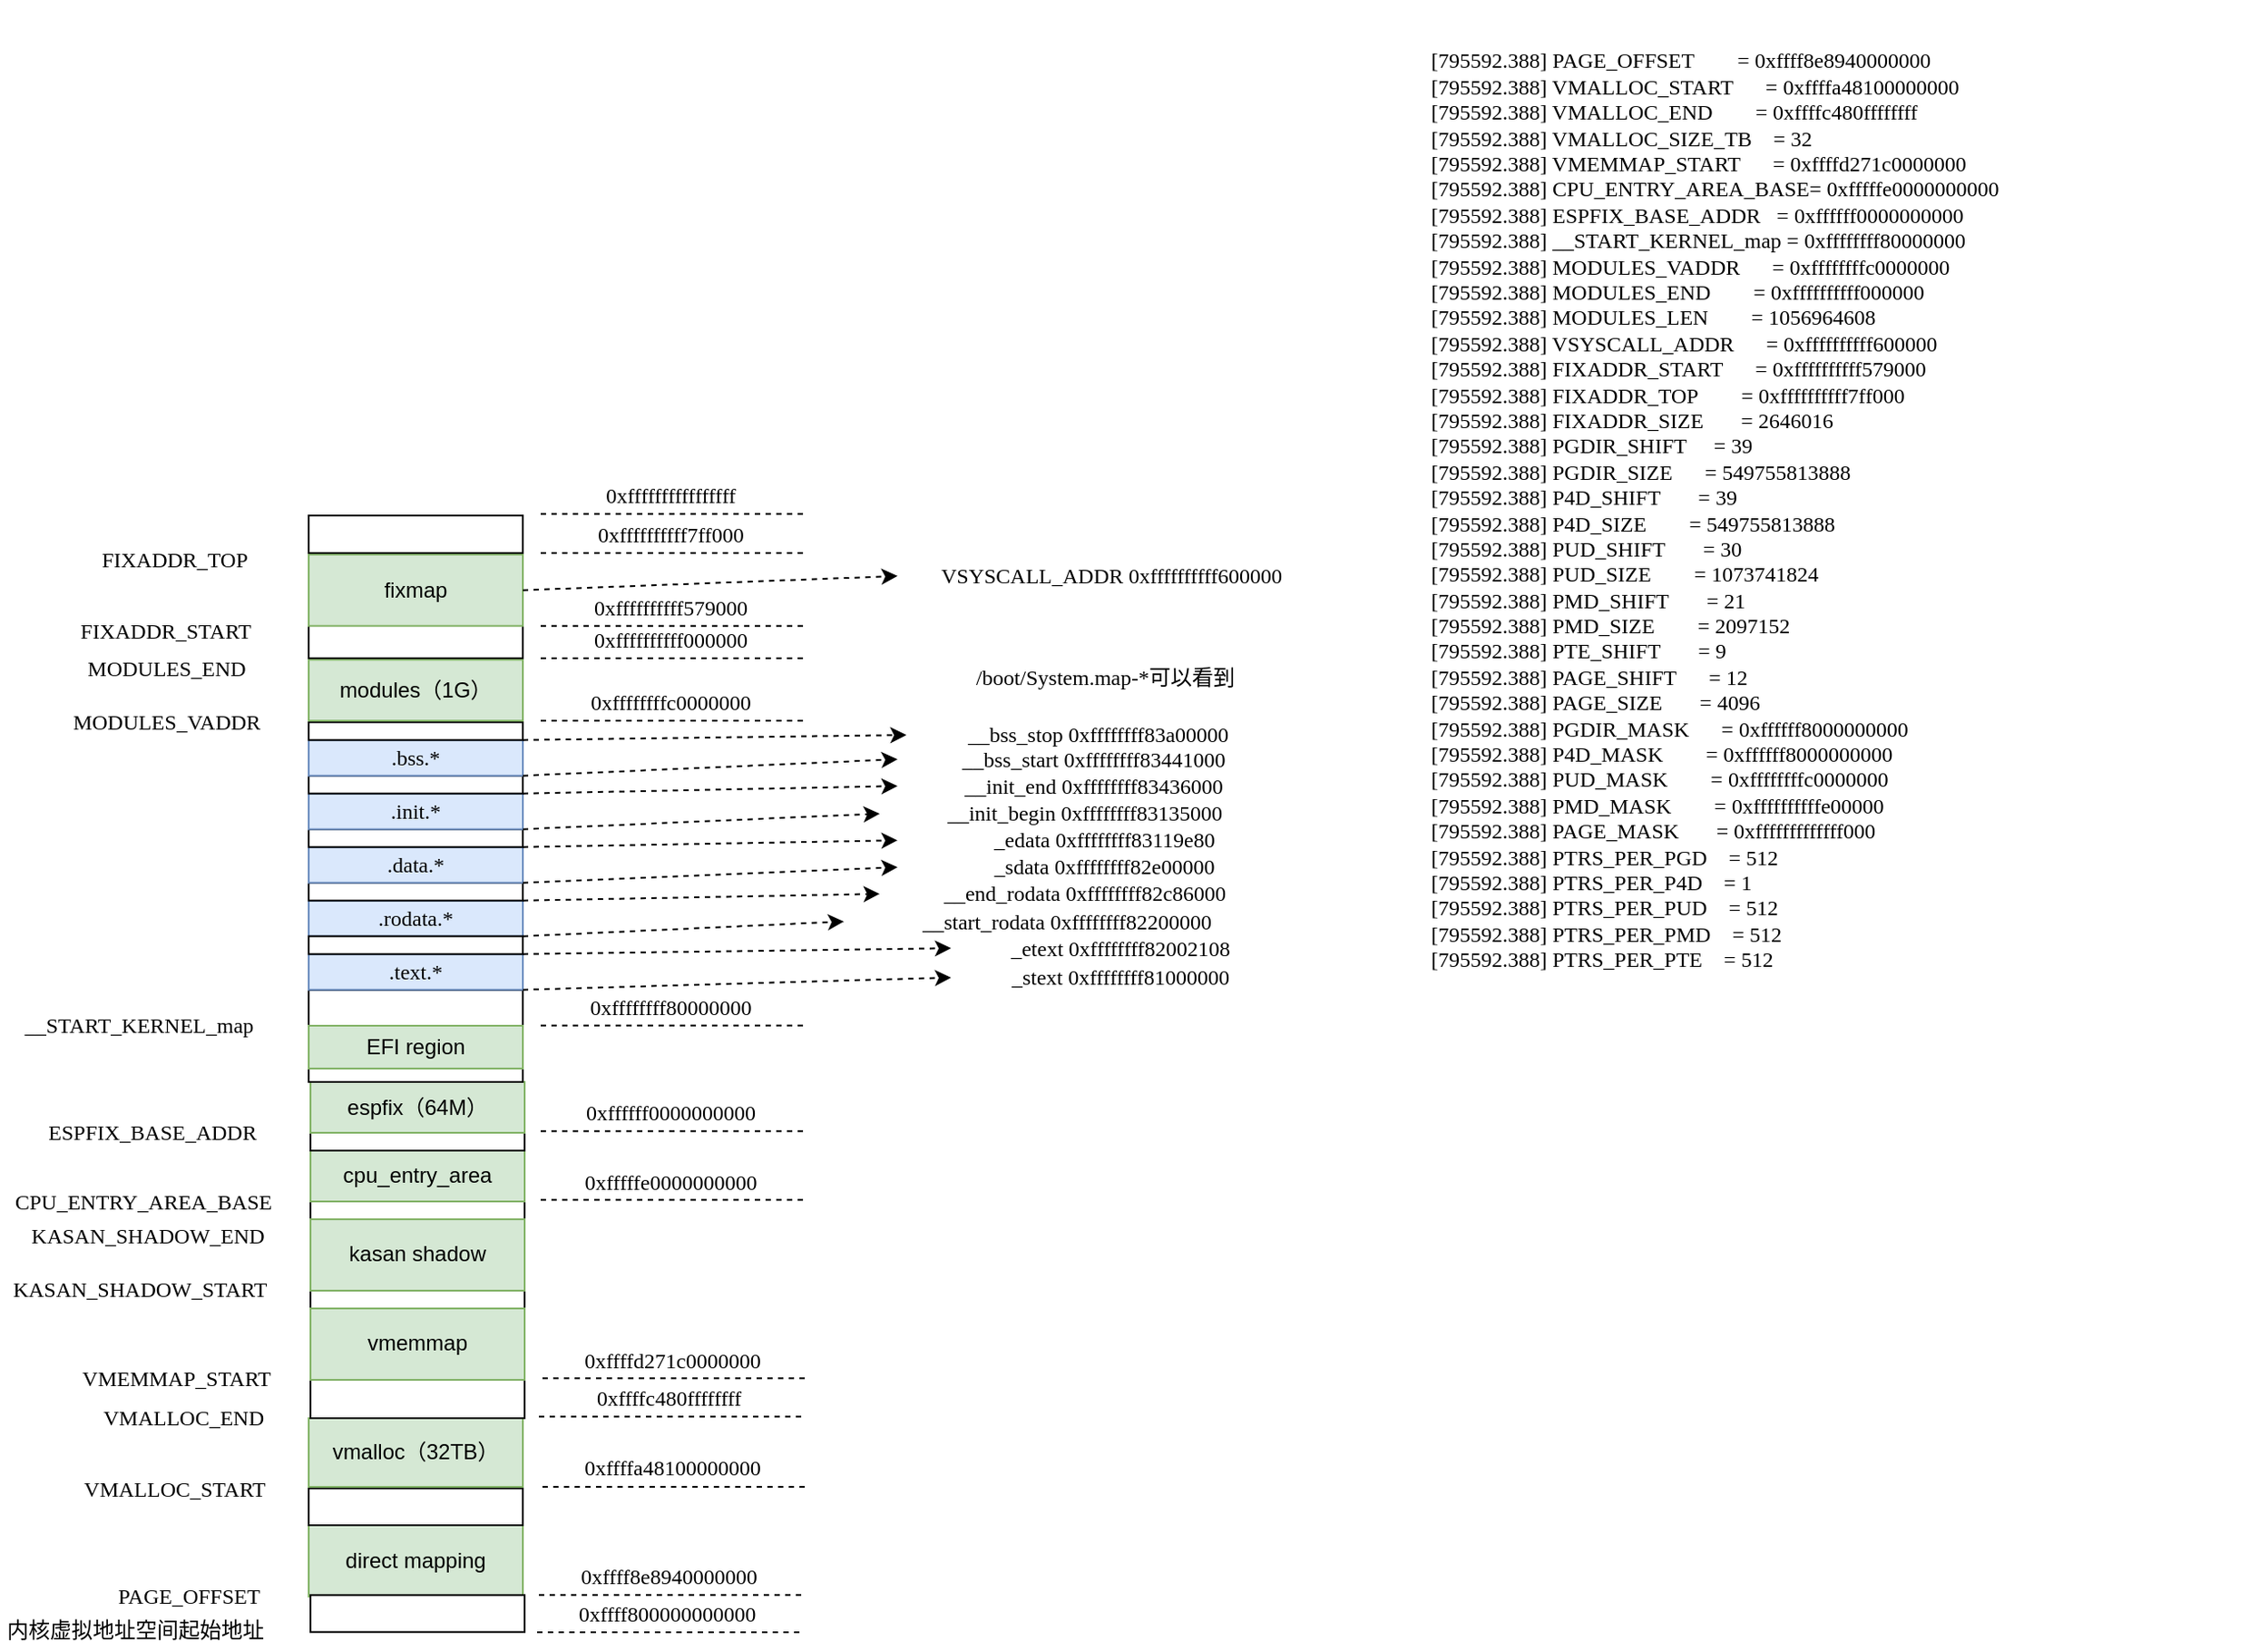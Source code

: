 <mxfile version="20.8.23" type="github">
  <diagram name="第 1 页" id="9pmo1v1dX5s4VO7Nb7Sy">
    <mxGraphModel dx="875" dy="1626" grid="1" gridSize="10" guides="1" tooltips="1" connect="1" arrows="1" fold="1" page="1" pageScale="1" pageWidth="827" pageHeight="1169" math="0" shadow="0">
      <root>
        <mxCell id="0" />
        <mxCell id="1" parent="0" />
        <mxCell id="Ivxdmaws9GKIMjuXmD1E-1" value="direct mapping" style="rounded=0;whiteSpace=wrap;html=1;fillColor=#d5e8d4;strokeColor=#82b366;" vertex="1" parent="1">
          <mxGeometry x="200" y="280" width="120" height="40" as="geometry" />
        </mxCell>
        <mxCell id="Ivxdmaws9GKIMjuXmD1E-2" value="" style="endArrow=none;dashed=1;html=1;rounded=0;" edge="1" parent="1">
          <mxGeometry width="50" height="50" relative="1" as="geometry">
            <mxPoint x="328" y="340" as="sourcePoint" />
            <mxPoint x="478" y="340" as="targetPoint" />
          </mxGeometry>
        </mxCell>
        <mxCell id="Ivxdmaws9GKIMjuXmD1E-3" value="0xffff800000000000" style="text;html=1;strokeColor=none;fillColor=none;align=center;verticalAlign=middle;whiteSpace=wrap;rounded=0;fontFamily=Lucida Console;" vertex="1" parent="1">
          <mxGeometry x="328" y="320" width="146" height="20" as="geometry" />
        </mxCell>
        <mxCell id="Ivxdmaws9GKIMjuXmD1E-4" value="" style="rounded=0;whiteSpace=wrap;html=1;" vertex="1" parent="1">
          <mxGeometry x="200" y="259.32" width="120" height="20.68" as="geometry" />
        </mxCell>
        <mxCell id="Ivxdmaws9GKIMjuXmD1E-5" value="" style="endArrow=none;dashed=1;html=1;rounded=0;" edge="1" parent="1">
          <mxGeometry width="50" height="50" relative="1" as="geometry">
            <mxPoint x="329" y="319.17" as="sourcePoint" />
            <mxPoint x="479" y="319.17" as="targetPoint" />
          </mxGeometry>
        </mxCell>
        <mxCell id="Ivxdmaws9GKIMjuXmD1E-6" value="0xffff8e8940000000" style="text;html=1;strokeColor=none;fillColor=none;align=center;verticalAlign=middle;whiteSpace=wrap;rounded=0;fontFamily=Lucida Console;" vertex="1" parent="1">
          <mxGeometry x="329" y="299.17" width="146" height="20" as="geometry" />
        </mxCell>
        <mxCell id="Ivxdmaws9GKIMjuXmD1E-7" value="PAGE_OFFSET" style="text;html=1;strokeColor=none;fillColor=none;align=center;verticalAlign=middle;whiteSpace=wrap;rounded=0;fontFamily=Lucida Console;" vertex="1" parent="1">
          <mxGeometry x="87.5" y="310" width="90" height="19.17" as="geometry" />
        </mxCell>
        <mxCell id="Ivxdmaws9GKIMjuXmD1E-8" value="内核虚拟地址空间起始地址" style="text;html=1;strokeColor=none;fillColor=none;align=center;verticalAlign=middle;whiteSpace=wrap;rounded=0;fontFamily=Lucida Console;" vertex="1" parent="1">
          <mxGeometry x="27.5" y="329.17" width="150" height="20" as="geometry" />
        </mxCell>
        <mxCell id="Ivxdmaws9GKIMjuXmD1E-9" value="vmalloc（32TB）" style="rounded=0;whiteSpace=wrap;html=1;fillColor=#d5e8d4;strokeColor=#82b366;" vertex="1" parent="1">
          <mxGeometry x="200" y="220" width="120" height="38.49" as="geometry" />
        </mxCell>
        <mxCell id="Ivxdmaws9GKIMjuXmD1E-10" value="" style="endArrow=none;dashed=1;html=1;rounded=0;" edge="1" parent="1">
          <mxGeometry width="50" height="50" relative="1" as="geometry">
            <mxPoint x="331" y="258.49" as="sourcePoint" />
            <mxPoint x="481" y="258.49" as="targetPoint" />
          </mxGeometry>
        </mxCell>
        <mxCell id="Ivxdmaws9GKIMjuXmD1E-11" value="0xffffa48100000000" style="text;html=1;strokeColor=none;fillColor=none;align=center;verticalAlign=middle;whiteSpace=wrap;rounded=0;fontFamily=Lucida Console;" vertex="1" parent="1">
          <mxGeometry x="331" y="238.49" width="146" height="20" as="geometry" />
        </mxCell>
        <mxCell id="Ivxdmaws9GKIMjuXmD1E-12" value="VMALLOC_START" style="text;html=1;strokeColor=none;fillColor=none;align=center;verticalAlign=middle;whiteSpace=wrap;rounded=0;fontFamily=Lucida Console;" vertex="1" parent="1">
          <mxGeometry x="80" y="250.83" width="90" height="19.17" as="geometry" />
        </mxCell>
        <mxCell id="Ivxdmaws9GKIMjuXmD1E-13" value="VMALLOC_END" style="text;html=1;strokeColor=none;fillColor=none;align=center;verticalAlign=middle;whiteSpace=wrap;rounded=0;fontFamily=Lucida Console;" vertex="1" parent="1">
          <mxGeometry x="90" y="210" width="80" height="19.17" as="geometry" />
        </mxCell>
        <mxCell id="Ivxdmaws9GKIMjuXmD1E-15" value="" style="endArrow=none;dashed=1;html=1;rounded=0;" edge="1" parent="1">
          <mxGeometry width="50" height="50" relative="1" as="geometry">
            <mxPoint x="329" y="219.17" as="sourcePoint" />
            <mxPoint x="479" y="219.17" as="targetPoint" />
          </mxGeometry>
        </mxCell>
        <mxCell id="Ivxdmaws9GKIMjuXmD1E-16" value="0xffffc480ffffffff" style="text;html=1;strokeColor=none;fillColor=none;align=center;verticalAlign=middle;whiteSpace=wrap;rounded=0;fontFamily=Lucida Console;" vertex="1" parent="1">
          <mxGeometry x="329" y="199.17" width="146" height="20" as="geometry" />
        </mxCell>
        <mxCell id="Ivxdmaws9GKIMjuXmD1E-21" value="" style="rounded=0;whiteSpace=wrap;html=1;" vertex="1" parent="1">
          <mxGeometry x="200" y="-20" width="120" height="20" as="geometry" />
        </mxCell>
        <mxCell id="Ivxdmaws9GKIMjuXmD1E-24" value="__START_KERNEL_map" style="text;html=1;strokeColor=none;fillColor=none;align=center;verticalAlign=middle;whiteSpace=wrap;rounded=0;fontFamily=Lucida Console;" vertex="1" parent="1">
          <mxGeometry x="40" y="-10" width="130" height="19.17" as="geometry" />
        </mxCell>
        <mxCell id="Ivxdmaws9GKIMjuXmD1E-77" value="" style="group" vertex="1" connectable="0" parent="1">
          <mxGeometry x="200" y="-266" width="570" height="336" as="geometry" />
        </mxCell>
        <mxCell id="Ivxdmaws9GKIMjuXmD1E-41" value="&lt;font face=&quot;Lucida Console&quot;&gt;.text.*&lt;/font&gt;" style="rounded=0;whiteSpace=wrap;html=1;fillColor=#dae8fc;strokeColor=#6c8ebf;" vertex="1" parent="Ivxdmaws9GKIMjuXmD1E-77">
          <mxGeometry y="225.83" width="120" height="20" as="geometry" />
        </mxCell>
        <mxCell id="Ivxdmaws9GKIMjuXmD1E-44" value=".rodata.*" style="rounded=0;whiteSpace=wrap;html=1;fontFamily=Lucida Console;fillColor=#dae8fc;strokeColor=#6c8ebf;" vertex="1" parent="Ivxdmaws9GKIMjuXmD1E-77">
          <mxGeometry y="195.83" width="120" height="20" as="geometry" />
        </mxCell>
        <mxCell id="Ivxdmaws9GKIMjuXmD1E-45" value="" style="rounded=0;whiteSpace=wrap;html=1;" vertex="1" parent="Ivxdmaws9GKIMjuXmD1E-77">
          <mxGeometry y="185.83" width="120" height="10" as="geometry" />
        </mxCell>
        <mxCell id="Ivxdmaws9GKIMjuXmD1E-46" value="&lt;font face=&quot;Lucida Console&quot;&gt;.data.*&lt;/font&gt;" style="rounded=0;whiteSpace=wrap;html=1;fillColor=#dae8fc;strokeColor=#6c8ebf;" vertex="1" parent="Ivxdmaws9GKIMjuXmD1E-77">
          <mxGeometry y="165.83" width="120" height="20" as="geometry" />
        </mxCell>
        <mxCell id="Ivxdmaws9GKIMjuXmD1E-58" value="" style="rounded=0;whiteSpace=wrap;html=1;" vertex="1" parent="Ivxdmaws9GKIMjuXmD1E-77">
          <mxGeometry y="215.83" width="120" height="10" as="geometry" />
        </mxCell>
        <mxCell id="Ivxdmaws9GKIMjuXmD1E-60" value="" style="rounded=0;whiteSpace=wrap;html=1;" vertex="1" parent="Ivxdmaws9GKIMjuXmD1E-77">
          <mxGeometry y="155.83" width="120" height="10" as="geometry" />
        </mxCell>
        <mxCell id="Ivxdmaws9GKIMjuXmD1E-61" value="&lt;font face=&quot;Lucida Console&quot;&gt;.init.*&lt;/font&gt;" style="rounded=0;whiteSpace=wrap;html=1;fillColor=#dae8fc;strokeColor=#6c8ebf;" vertex="1" parent="Ivxdmaws9GKIMjuXmD1E-77">
          <mxGeometry y="135.83" width="120" height="20" as="geometry" />
        </mxCell>
        <mxCell id="Ivxdmaws9GKIMjuXmD1E-62" value="" style="rounded=0;whiteSpace=wrap;html=1;" vertex="1" parent="Ivxdmaws9GKIMjuXmD1E-77">
          <mxGeometry y="125.83" width="120" height="10" as="geometry" />
        </mxCell>
        <mxCell id="Ivxdmaws9GKIMjuXmD1E-63" value="&lt;font face=&quot;Lucida Console&quot;&gt;.bss.*&lt;/font&gt;" style="rounded=0;whiteSpace=wrap;html=1;fillColor=#dae8fc;strokeColor=#6c8ebf;" vertex="1" parent="Ivxdmaws9GKIMjuXmD1E-77">
          <mxGeometry y="105.83" width="120" height="20" as="geometry" />
        </mxCell>
        <mxCell id="Ivxdmaws9GKIMjuXmD1E-64" value="" style="rounded=0;whiteSpace=wrap;html=1;" vertex="1" parent="Ivxdmaws9GKIMjuXmD1E-77">
          <mxGeometry y="95.83" width="120" height="10" as="geometry" />
        </mxCell>
        <mxCell id="Ivxdmaws9GKIMjuXmD1E-79" value="/boot/System.map-*可以看到" style="text;html=1;strokeColor=none;fillColor=none;align=center;verticalAlign=middle;whiteSpace=wrap;rounded=0;fontFamily=Lucida Console;" vertex="1" parent="Ivxdmaws9GKIMjuXmD1E-77">
          <mxGeometry x="340" y="56" width="213" height="30" as="geometry" />
        </mxCell>
        <mxCell id="Ivxdmaws9GKIMjuXmD1E-80" value="modules（1G）" style="rounded=0;whiteSpace=wrap;html=1;fillColor=#d5e8d4;strokeColor=#82b366;" vertex="1" parent="Ivxdmaws9GKIMjuXmD1E-77">
          <mxGeometry y="60.81" width="120" height="34.19" as="geometry" />
        </mxCell>
        <mxCell id="Ivxdmaws9GKIMjuXmD1E-81" value="" style="endArrow=none;dashed=1;html=1;rounded=0;" edge="1" parent="Ivxdmaws9GKIMjuXmD1E-77">
          <mxGeometry width="50" height="50" relative="1" as="geometry">
            <mxPoint x="130" y="59.98" as="sourcePoint" />
            <mxPoint x="280" y="59.98" as="targetPoint" />
          </mxGeometry>
        </mxCell>
        <mxCell id="Ivxdmaws9GKIMjuXmD1E-82" value="0xffffffffff000000" style="text;html=1;strokeColor=none;fillColor=none;align=center;verticalAlign=middle;whiteSpace=wrap;rounded=0;fontFamily=Lucida Console;" vertex="1" parent="Ivxdmaws9GKIMjuXmD1E-77">
          <mxGeometry x="130" y="39.98" width="146" height="20" as="geometry" />
        </mxCell>
        <mxCell id="Ivxdmaws9GKIMjuXmD1E-83" value="" style="endArrow=none;dashed=1;html=1;rounded=0;" edge="1" parent="Ivxdmaws9GKIMjuXmD1E-77">
          <mxGeometry width="50" height="50" relative="1" as="geometry">
            <mxPoint x="130" y="95.0" as="sourcePoint" />
            <mxPoint x="280" y="95.0" as="targetPoint" />
          </mxGeometry>
        </mxCell>
        <mxCell id="Ivxdmaws9GKIMjuXmD1E-84" value="0xffffffffc0000000" style="text;html=1;strokeColor=none;fillColor=none;align=center;verticalAlign=middle;whiteSpace=wrap;rounded=0;fontFamily=Lucida Console;" vertex="1" parent="Ivxdmaws9GKIMjuXmD1E-77">
          <mxGeometry x="130" y="75.0" width="146" height="20" as="geometry" />
        </mxCell>
        <mxCell id="Ivxdmaws9GKIMjuXmD1E-87" value="" style="rounded=0;whiteSpace=wrap;html=1;" vertex="1" parent="Ivxdmaws9GKIMjuXmD1E-77">
          <mxGeometry y="40" width="120" height="19.98" as="geometry" />
        </mxCell>
        <mxCell id="Ivxdmaws9GKIMjuXmD1E-25" value="fixmap" style="rounded=0;whiteSpace=wrap;html=1;fillColor=#d5e8d4;strokeColor=#82b366;" vertex="1" parent="Ivxdmaws9GKIMjuXmD1E-77">
          <mxGeometry y="1.85" width="120" height="40" as="geometry" />
        </mxCell>
        <mxCell id="Ivxdmaws9GKIMjuXmD1E-26" value="" style="endArrow=none;dashed=1;html=1;rounded=0;" edge="1" parent="Ivxdmaws9GKIMjuXmD1E-77">
          <mxGeometry width="50" height="50" relative="1" as="geometry">
            <mxPoint x="130" y="41.85" as="sourcePoint" />
            <mxPoint x="280" y="41.85" as="targetPoint" />
          </mxGeometry>
        </mxCell>
        <mxCell id="Ivxdmaws9GKIMjuXmD1E-27" value="0xffffffffff579000" style="text;html=1;strokeColor=none;fillColor=none;align=center;verticalAlign=middle;whiteSpace=wrap;rounded=0;fontFamily=Lucida Console;" vertex="1" parent="Ivxdmaws9GKIMjuXmD1E-77">
          <mxGeometry x="130" y="21.85" width="146" height="20" as="geometry" />
        </mxCell>
        <mxCell id="Ivxdmaws9GKIMjuXmD1E-28" value="FIXADDR_START" style="text;html=1;strokeColor=none;fillColor=none;align=center;verticalAlign=middle;whiteSpace=wrap;rounded=0;fontFamily=Lucida Console;" vertex="1" parent="Ivxdmaws9GKIMjuXmD1E-77">
          <mxGeometry x="-130" y="36.83" width="100" height="15.85" as="geometry" />
        </mxCell>
        <mxCell id="Ivxdmaws9GKIMjuXmD1E-31" value="" style="rounded=0;whiteSpace=wrap;html=1;" vertex="1" parent="Ivxdmaws9GKIMjuXmD1E-77">
          <mxGeometry y="-20" width="120" height="21.02" as="geometry" />
        </mxCell>
        <mxCell id="Ivxdmaws9GKIMjuXmD1E-38" value="" style="endArrow=none;dashed=1;html=1;rounded=0;" edge="1" parent="Ivxdmaws9GKIMjuXmD1E-77">
          <mxGeometry width="50" height="50" relative="1" as="geometry">
            <mxPoint x="130" y="1.02" as="sourcePoint" />
            <mxPoint x="280" y="1.02" as="targetPoint" />
          </mxGeometry>
        </mxCell>
        <mxCell id="Ivxdmaws9GKIMjuXmD1E-39" value="0xffffffffff7ff000" style="text;html=1;strokeColor=none;fillColor=none;align=center;verticalAlign=middle;whiteSpace=wrap;rounded=0;fontFamily=Lucida Console;" vertex="1" parent="Ivxdmaws9GKIMjuXmD1E-77">
          <mxGeometry x="130" y="-18.98" width="146" height="20" as="geometry" />
        </mxCell>
        <mxCell id="Ivxdmaws9GKIMjuXmD1E-40" value="FIXADDR_TOP" style="text;html=1;strokeColor=none;fillColor=none;align=center;verticalAlign=middle;whiteSpace=wrap;rounded=0;fontFamily=Lucida Console;" vertex="1" parent="Ivxdmaws9GKIMjuXmD1E-77">
          <mxGeometry x="-120" y="-3.17" width="90" height="15.85" as="geometry" />
        </mxCell>
        <mxCell id="Ivxdmaws9GKIMjuXmD1E-89" value="VSYSCALL_ADDR&amp;nbsp;0xffffffffff600000" style="text;html=1;strokeColor=none;fillColor=none;align=center;verticalAlign=middle;whiteSpace=wrap;rounded=0;fontFamily=Lucida Console;" vertex="1" parent="Ivxdmaws9GKIMjuXmD1E-77">
          <mxGeometry x="330" y="6" width="240" height="15.85" as="geometry" />
        </mxCell>
        <mxCell id="Ivxdmaws9GKIMjuXmD1E-90" value="" style="endArrow=classic;html=1;rounded=0;fontFamily=Lucida Console;exitX=1;exitY=0.5;exitDx=0;exitDy=0;entryX=0;entryY=0.5;entryDx=0;entryDy=0;dashed=1;" edge="1" parent="Ivxdmaws9GKIMjuXmD1E-77" source="Ivxdmaws9GKIMjuXmD1E-25" target="Ivxdmaws9GKIMjuXmD1E-89">
          <mxGeometry width="50" height="50" relative="1" as="geometry">
            <mxPoint x="130" y="196" as="sourcePoint" />
            <mxPoint x="340" y="187" as="targetPoint" />
          </mxGeometry>
        </mxCell>
        <mxCell id="Ivxdmaws9GKIMjuXmD1E-94" value="" style="rounded=0;whiteSpace=wrap;html=1;" vertex="1" parent="Ivxdmaws9GKIMjuXmD1E-77">
          <mxGeometry x="1" y="364.49" width="120" height="10" as="geometry" />
        </mxCell>
        <mxCell id="Ivxdmaws9GKIMjuXmD1E-93" value="cpu_entry_area" style="rounded=0;whiteSpace=wrap;html=1;fillColor=#d5e8d4;strokeColor=#82b366;" vertex="1" parent="Ivxdmaws9GKIMjuXmD1E-77">
          <mxGeometry x="1" y="336" width="120" height="28.49" as="geometry" />
        </mxCell>
        <mxCell id="Ivxdmaws9GKIMjuXmD1E-95" value="" style="endArrow=none;dashed=1;html=1;rounded=0;" edge="1" parent="Ivxdmaws9GKIMjuXmD1E-77">
          <mxGeometry width="50" height="50" relative="1" as="geometry">
            <mxPoint x="130" y="363.66" as="sourcePoint" />
            <mxPoint x="280" y="363.66" as="targetPoint" />
          </mxGeometry>
        </mxCell>
        <mxCell id="Ivxdmaws9GKIMjuXmD1E-96" value="0xfffffe0000000000" style="text;html=1;strokeColor=none;fillColor=none;align=center;verticalAlign=middle;whiteSpace=wrap;rounded=0;fontFamily=Lucida Console;" vertex="1" parent="Ivxdmaws9GKIMjuXmD1E-77">
          <mxGeometry x="130" y="343.66" width="146" height="20" as="geometry" />
        </mxCell>
        <mxCell id="Ivxdmaws9GKIMjuXmD1E-98" value="" style="rounded=0;whiteSpace=wrap;html=1;" vertex="1" parent="Ivxdmaws9GKIMjuXmD1E-77">
          <mxGeometry x="1" y="326" width="120" height="10" as="geometry" />
        </mxCell>
        <mxCell id="Ivxdmaws9GKIMjuXmD1E-99" value="espfix（64M）" style="rounded=0;whiteSpace=wrap;html=1;fillColor=#d5e8d4;strokeColor=#82b366;" vertex="1" parent="Ivxdmaws9GKIMjuXmD1E-77">
          <mxGeometry x="1" y="297.51" width="120" height="28.49" as="geometry" />
        </mxCell>
        <mxCell id="Ivxdmaws9GKIMjuXmD1E-100" value="" style="endArrow=none;dashed=1;html=1;rounded=0;" edge="1" parent="Ivxdmaws9GKIMjuXmD1E-77">
          <mxGeometry width="50" height="50" relative="1" as="geometry">
            <mxPoint x="130" y="325.17" as="sourcePoint" />
            <mxPoint x="280" y="325.17" as="targetPoint" />
          </mxGeometry>
        </mxCell>
        <mxCell id="Ivxdmaws9GKIMjuXmD1E-101" value="0xffffff0000000000" style="text;html=1;strokeColor=none;fillColor=none;align=center;verticalAlign=middle;whiteSpace=wrap;rounded=0;fontFamily=Lucida Console;" vertex="1" parent="Ivxdmaws9GKIMjuXmD1E-77">
          <mxGeometry x="130" y="305.17" width="146" height="20" as="geometry" />
        </mxCell>
        <mxCell id="Ivxdmaws9GKIMjuXmD1E-102" value="ESPFIX_BASE_ADDR" style="text;html=1;strokeColor=none;fillColor=none;align=center;verticalAlign=middle;whiteSpace=wrap;rounded=0;fontFamily=Lucida Console;" vertex="1" parent="Ivxdmaws9GKIMjuXmD1E-77">
          <mxGeometry x="-150" y="316.83" width="125" height="19.17" as="geometry" />
        </mxCell>
        <mxCell id="Ivxdmaws9GKIMjuXmD1E-111" value="" style="rounded=0;whiteSpace=wrap;html=1;" vertex="1" parent="Ivxdmaws9GKIMjuXmD1E-77">
          <mxGeometry y="290" width="120" height="7.51" as="geometry" />
        </mxCell>
        <mxCell id="Ivxdmaws9GKIMjuXmD1E-22" value="" style="endArrow=none;dashed=1;html=1;rounded=0;" edge="1" parent="Ivxdmaws9GKIMjuXmD1E-77">
          <mxGeometry width="50" height="50" relative="1" as="geometry">
            <mxPoint x="130" y="265.83" as="sourcePoint" />
            <mxPoint x="280" y="265.83" as="targetPoint" />
          </mxGeometry>
        </mxCell>
        <mxCell id="Ivxdmaws9GKIMjuXmD1E-23" value="0xffffffff80000000" style="text;html=1;strokeColor=none;fillColor=none;align=center;verticalAlign=middle;whiteSpace=wrap;rounded=0;fontFamily=Lucida Console;" vertex="1" parent="Ivxdmaws9GKIMjuXmD1E-77">
          <mxGeometry x="130" y="245.83" width="146" height="20" as="geometry" />
        </mxCell>
        <mxCell id="Ivxdmaws9GKIMjuXmD1E-112" value="EFI region" style="rounded=0;whiteSpace=wrap;html=1;fillColor=#d5e8d4;strokeColor=#82b366;" vertex="1" parent="Ivxdmaws9GKIMjuXmD1E-77">
          <mxGeometry y="266" width="120" height="24" as="geometry" />
        </mxCell>
        <mxCell id="Ivxdmaws9GKIMjuXmD1E-75" value="" style="endArrow=classic;html=1;rounded=0;fontFamily=Lucida Console;exitX=1;exitY=1;exitDx=0;exitDy=0;entryX=0;entryY=0.5;entryDx=0;entryDy=0;dashed=1;" edge="1" parent="1" source="Ivxdmaws9GKIMjuXmD1E-41" target="Ivxdmaws9GKIMjuXmD1E-48">
          <mxGeometry width="50" height="50" relative="1" as="geometry">
            <mxPoint x="330" y="-30" as="sourcePoint" />
            <mxPoint x="490" y="14" as="targetPoint" />
          </mxGeometry>
        </mxCell>
        <mxCell id="Ivxdmaws9GKIMjuXmD1E-74" value="" style="endArrow=classic;html=1;rounded=0;fontFamily=Lucida Console;exitX=1;exitY=0;exitDx=0;exitDy=0;entryX=0;entryY=0.5;entryDx=0;entryDy=0;dashed=1;" edge="1" parent="1" source="Ivxdmaws9GKIMjuXmD1E-41" target="Ivxdmaws9GKIMjuXmD1E-49">
          <mxGeometry width="50" height="50" relative="1" as="geometry">
            <mxPoint x="330" y="-40" as="sourcePoint" />
            <mxPoint x="430" y="-18" as="targetPoint" />
          </mxGeometry>
        </mxCell>
        <mxCell id="Ivxdmaws9GKIMjuXmD1E-73" value="" style="endArrow=classic;html=1;rounded=0;fontFamily=Lucida Console;exitX=1;exitY=1;exitDx=0;exitDy=0;entryX=0;entryY=0.5;entryDx=0;entryDy=0;dashed=1;" edge="1" parent="1" source="Ivxdmaws9GKIMjuXmD1E-44" target="Ivxdmaws9GKIMjuXmD1E-50">
          <mxGeometry width="50" height="50" relative="1" as="geometry">
            <mxPoint x="330" y="-60" as="sourcePoint" />
            <mxPoint x="450" y="-51" as="targetPoint" />
          </mxGeometry>
        </mxCell>
        <mxCell id="Ivxdmaws9GKIMjuXmD1E-72" value="" style="endArrow=classic;html=1;rounded=0;fontFamily=Lucida Console;exitX=1;exitY=0;exitDx=0;exitDy=0;entryX=0;entryY=0.5;entryDx=0;entryDy=0;dashed=1;" edge="1" parent="1" source="Ivxdmaws9GKIMjuXmD1E-44" target="Ivxdmaws9GKIMjuXmD1E-51">
          <mxGeometry width="50" height="50" relative="1" as="geometry">
            <mxPoint x="330" y="-70" as="sourcePoint" />
            <mxPoint x="460" y="-83" as="targetPoint" />
          </mxGeometry>
        </mxCell>
        <mxCell id="Ivxdmaws9GKIMjuXmD1E-71" value="" style="endArrow=classic;html=1;rounded=0;fontFamily=Lucida Console;exitX=1;exitY=1;exitDx=0;exitDy=0;entryX=0;entryY=0.5;entryDx=0;entryDy=0;dashed=1;" edge="1" parent="1" source="Ivxdmaws9GKIMjuXmD1E-46" target="Ivxdmaws9GKIMjuXmD1E-52">
          <mxGeometry width="50" height="50" relative="1" as="geometry">
            <mxPoint x="330" y="-90" as="sourcePoint" />
            <mxPoint x="490" y="-115" as="targetPoint" />
          </mxGeometry>
        </mxCell>
        <mxCell id="Ivxdmaws9GKIMjuXmD1E-70" value="" style="endArrow=classic;html=1;rounded=0;fontFamily=Lucida Console;exitX=1;exitY=0;exitDx=0;exitDy=0;entryX=0;entryY=0.5;entryDx=0;entryDy=0;dashed=1;" edge="1" parent="1" source="Ivxdmaws9GKIMjuXmD1E-46" target="Ivxdmaws9GKIMjuXmD1E-53">
          <mxGeometry width="50" height="50" relative="1" as="geometry">
            <mxPoint x="330" y="-100" as="sourcePoint" />
            <mxPoint x="450" y="-147" as="targetPoint" />
          </mxGeometry>
        </mxCell>
        <mxCell id="Ivxdmaws9GKIMjuXmD1E-69" value="" style="endArrow=classic;html=1;rounded=0;fontFamily=Lucida Console;exitX=1;exitY=1;exitDx=0;exitDy=0;entryX=0;entryY=0.5;entryDx=0;entryDy=0;dashed=1;" edge="1" parent="1" source="Ivxdmaws9GKIMjuXmD1E-61" target="Ivxdmaws9GKIMjuXmD1E-54">
          <mxGeometry width="50" height="50" relative="1" as="geometry">
            <mxPoint x="330" y="-120" as="sourcePoint" />
            <mxPoint x="460" y="-180" as="targetPoint" />
          </mxGeometry>
        </mxCell>
        <mxCell id="Ivxdmaws9GKIMjuXmD1E-68" value="" style="endArrow=classic;html=1;rounded=0;fontFamily=Lucida Console;exitX=1;exitY=0;exitDx=0;exitDy=0;entryX=0;entryY=0.5;entryDx=0;entryDy=0;dashed=1;" edge="1" parent="1" source="Ivxdmaws9GKIMjuXmD1E-61" target="Ivxdmaws9GKIMjuXmD1E-55">
          <mxGeometry width="50" height="50" relative="1" as="geometry">
            <mxPoint x="330" y="-130" as="sourcePoint" />
            <mxPoint x="460" y="-212" as="targetPoint" />
          </mxGeometry>
        </mxCell>
        <mxCell id="Ivxdmaws9GKIMjuXmD1E-67" value="" style="endArrow=classic;html=1;rounded=0;fontFamily=Lucida Console;exitX=1;exitY=1;exitDx=0;exitDy=0;entryX=0;entryY=0.5;entryDx=0;entryDy=0;dashed=1;" edge="1" parent="1" source="Ivxdmaws9GKIMjuXmD1E-63" target="Ivxdmaws9GKIMjuXmD1E-56">
          <mxGeometry width="50" height="50" relative="1" as="geometry">
            <mxPoint x="330" y="-150" as="sourcePoint" />
            <mxPoint x="465" y="-241" as="targetPoint" />
          </mxGeometry>
        </mxCell>
        <mxCell id="Ivxdmaws9GKIMjuXmD1E-65" value="" style="endArrow=classic;html=1;rounded=0;fontFamily=Lucida Console;exitX=1;exitY=0;exitDx=0;exitDy=0;entryX=0;entryY=0.5;entryDx=0;entryDy=0;dashed=1;" edge="1" parent="1" source="Ivxdmaws9GKIMjuXmD1E-63" target="Ivxdmaws9GKIMjuXmD1E-57">
          <mxGeometry width="50" height="50" relative="1" as="geometry">
            <mxPoint x="320" y="-156" as="sourcePoint" />
            <mxPoint x="370" y="-206" as="targetPoint" />
          </mxGeometry>
        </mxCell>
        <mxCell id="Ivxdmaws9GKIMjuXmD1E-78" value="" style="group" vertex="1" connectable="0" parent="1">
          <mxGeometry x="500" y="-170" width="250" height="150" as="geometry" />
        </mxCell>
        <mxCell id="Ivxdmaws9GKIMjuXmD1E-48" value="_stext 0xffffffff81000000" style="text;html=1;strokeColor=none;fillColor=none;align=center;verticalAlign=middle;whiteSpace=wrap;rounded=0;fontFamily=Lucida Console;" vertex="1" parent="Ivxdmaws9GKIMjuXmD1E-78">
          <mxGeometry x="60" y="135.938" width="190" height="14.062" as="geometry" />
        </mxCell>
        <mxCell id="Ivxdmaws9GKIMjuXmD1E-49" value="_etext 0xffffffff82002108" style="text;html=1;strokeColor=none;fillColor=none;align=center;verticalAlign=middle;whiteSpace=wrap;rounded=0;fontFamily=Lucida Console;" vertex="1" parent="Ivxdmaws9GKIMjuXmD1E-78">
          <mxGeometry x="60" y="119.531" width="190" height="14.062" as="geometry" />
        </mxCell>
        <mxCell id="Ivxdmaws9GKIMjuXmD1E-50" value="__start_rodata 0xffffffff82200000" style="text;html=1;strokeColor=none;fillColor=none;align=center;verticalAlign=middle;whiteSpace=wrap;rounded=0;fontFamily=Lucida Console;" vertex="1" parent="Ivxdmaws9GKIMjuXmD1E-78">
          <mxGeometry y="104.531" width="250" height="14.062" as="geometry" />
        </mxCell>
        <mxCell id="Ivxdmaws9GKIMjuXmD1E-51" value="__end_rodata 0xffffffff82c86000" style="text;html=1;strokeColor=none;fillColor=none;align=center;verticalAlign=middle;whiteSpace=wrap;rounded=0;fontFamily=Lucida Console;" vertex="1" parent="Ivxdmaws9GKIMjuXmD1E-78">
          <mxGeometry x="20" y="89.062" width="230" height="14.062" as="geometry" />
        </mxCell>
        <mxCell id="Ivxdmaws9GKIMjuXmD1E-52" value="&amp;nbsp; &amp;nbsp; _sdata 0xffffffff82e00000" style="text;html=1;strokeColor=none;fillColor=none;align=center;verticalAlign=middle;whiteSpace=wrap;rounded=0;fontFamily=Lucida Console;" vertex="1" parent="Ivxdmaws9GKIMjuXmD1E-78">
          <mxGeometry x="30" y="74.062" width="220" height="14.062" as="geometry" />
        </mxCell>
        <mxCell id="Ivxdmaws9GKIMjuXmD1E-53" value="&amp;nbsp; &amp;nbsp; _edata 0xffffffff83119e80" style="text;html=1;strokeColor=none;fillColor=none;align=center;verticalAlign=middle;whiteSpace=wrap;rounded=0;fontFamily=Lucida Console;" vertex="1" parent="Ivxdmaws9GKIMjuXmD1E-78">
          <mxGeometry x="30" y="59.062" width="220" height="14.062" as="geometry" />
        </mxCell>
        <mxCell id="Ivxdmaws9GKIMjuXmD1E-54" value="__init_begin 0xffffffff83135000" style="text;html=1;strokeColor=none;fillColor=none;align=center;verticalAlign=middle;whiteSpace=wrap;rounded=0;fontFamily=Lucida Console;" vertex="1" parent="Ivxdmaws9GKIMjuXmD1E-78">
          <mxGeometry x="20" y="44.062" width="230" height="14.062" as="geometry" />
        </mxCell>
        <mxCell id="Ivxdmaws9GKIMjuXmD1E-55" value="__init_end 0xffffffff83436000" style="text;html=1;strokeColor=none;fillColor=none;align=center;verticalAlign=middle;whiteSpace=wrap;rounded=0;fontFamily=Lucida Console;" vertex="1" parent="Ivxdmaws9GKIMjuXmD1E-78">
          <mxGeometry x="30" y="28.594" width="220" height="14.062" as="geometry" />
        </mxCell>
        <mxCell id="Ivxdmaws9GKIMjuXmD1E-56" value="__bss_start 0xffffffff83441000" style="text;html=1;strokeColor=none;fillColor=none;align=center;verticalAlign=middle;whiteSpace=wrap;rounded=0;fontFamily=Lucida Console;" vertex="1" parent="Ivxdmaws9GKIMjuXmD1E-78">
          <mxGeometry x="30" y="13.594" width="220" height="14.062" as="geometry" />
        </mxCell>
        <mxCell id="Ivxdmaws9GKIMjuXmD1E-57" value="__bss_stop 0xffffffff83a00000" style="text;html=1;strokeColor=none;fillColor=none;align=center;verticalAlign=middle;whiteSpace=wrap;rounded=0;fontFamily=Lucida Console;" vertex="1" parent="Ivxdmaws9GKIMjuXmD1E-78">
          <mxGeometry x="35" width="215" height="14.062" as="geometry" />
        </mxCell>
        <mxCell id="Ivxdmaws9GKIMjuXmD1E-85" value="MODULES_VADDR" style="text;html=1;strokeColor=none;fillColor=none;align=center;verticalAlign=middle;whiteSpace=wrap;rounded=0;fontFamily=Lucida Console;" vertex="1" parent="1">
          <mxGeometry x="62.5" y="-180" width="115" height="19.17" as="geometry" />
        </mxCell>
        <mxCell id="Ivxdmaws9GKIMjuXmD1E-86" value="MODULES_END" style="text;html=1;strokeColor=none;fillColor=none;align=center;verticalAlign=middle;whiteSpace=wrap;rounded=0;fontFamily=Lucida Console;" vertex="1" parent="1">
          <mxGeometry x="62.5" y="-210" width="115" height="19.17" as="geometry" />
        </mxCell>
        <mxCell id="Ivxdmaws9GKIMjuXmD1E-32" value="" style="endArrow=none;dashed=1;html=1;rounded=0;" edge="1" parent="1">
          <mxGeometry width="50" height="50" relative="1" as="geometry">
            <mxPoint x="330" y="-286.83" as="sourcePoint" />
            <mxPoint x="480" y="-286.83" as="targetPoint" />
          </mxGeometry>
        </mxCell>
        <mxCell id="Ivxdmaws9GKIMjuXmD1E-33" value="0xffffffffffffffff" style="text;html=1;strokeColor=none;fillColor=none;align=center;verticalAlign=middle;whiteSpace=wrap;rounded=0;fontFamily=Lucida Console;" vertex="1" parent="1">
          <mxGeometry x="330" y="-306.83" width="146" height="20" as="geometry" />
        </mxCell>
        <mxCell id="Ivxdmaws9GKIMjuXmD1E-91" value="" style="rounded=0;whiteSpace=wrap;html=1;" vertex="1" parent="1">
          <mxGeometry x="201" y="148.49" width="120" height="10" as="geometry" />
        </mxCell>
        <mxCell id="Ivxdmaws9GKIMjuXmD1E-20" value="KASAN_SHADOW_START" style="text;html=1;strokeColor=none;fillColor=none;align=center;verticalAlign=middle;whiteSpace=wrap;rounded=0;fontFamily=Lucida Console;" vertex="1" parent="1">
          <mxGeometry x="40" y="138.49" width="131" height="19.17" as="geometry" />
        </mxCell>
        <mxCell id="Ivxdmaws9GKIMjuXmD1E-14" value="kasan shadow" style="rounded=0;whiteSpace=wrap;html=1;fillColor=#d5e8d4;strokeColor=#82b366;" vertex="1" parent="1">
          <mxGeometry x="201" y="108.49" width="120" height="40" as="geometry" />
        </mxCell>
        <mxCell id="Ivxdmaws9GKIMjuXmD1E-97" value="CPU_ENTRY_AREA_BASE" style="text;html=1;strokeColor=none;fillColor=none;align=center;verticalAlign=middle;whiteSpace=wrap;rounded=0;fontFamily=Lucida Console;" vertex="1" parent="1">
          <mxGeometry x="40" y="89.32" width="135" height="19.17" as="geometry" />
        </mxCell>
        <mxCell id="Ivxdmaws9GKIMjuXmD1E-103" value="" style="rounded=0;whiteSpace=wrap;html=1;" vertex="1" parent="1">
          <mxGeometry x="201" y="198.49" width="120" height="21.51" as="geometry" />
        </mxCell>
        <mxCell id="Ivxdmaws9GKIMjuXmD1E-104" value="VMEMMAP_START" style="text;html=1;strokeColor=none;fillColor=none;align=center;verticalAlign=middle;whiteSpace=wrap;rounded=0;fontFamily=Lucida Console;" vertex="1" parent="1">
          <mxGeometry x="81" y="188.49" width="90" height="19.17" as="geometry" />
        </mxCell>
        <mxCell id="Ivxdmaws9GKIMjuXmD1E-105" value="vmemmap" style="rounded=0;whiteSpace=wrap;html=1;fillColor=#d5e8d4;strokeColor=#82b366;" vertex="1" parent="1">
          <mxGeometry x="201" y="158.49" width="120" height="40" as="geometry" />
        </mxCell>
        <mxCell id="Ivxdmaws9GKIMjuXmD1E-106" value="" style="endArrow=none;dashed=1;html=1;rounded=0;" edge="1" parent="1">
          <mxGeometry width="50" height="50" relative="1" as="geometry">
            <mxPoint x="331" y="197.66" as="sourcePoint" />
            <mxPoint x="481" y="197.66" as="targetPoint" />
          </mxGeometry>
        </mxCell>
        <mxCell id="Ivxdmaws9GKIMjuXmD1E-107" value="0xffffd271c0000000" style="text;html=1;strokeColor=none;fillColor=none;align=center;verticalAlign=middle;whiteSpace=wrap;rounded=0;fontFamily=Lucida Console;" vertex="1" parent="1">
          <mxGeometry x="331" y="177.66" width="146" height="20" as="geometry" />
        </mxCell>
        <mxCell id="Ivxdmaws9GKIMjuXmD1E-108" value="KASAN_SHADOW_END" style="text;html=1;strokeColor=none;fillColor=none;align=center;verticalAlign=middle;whiteSpace=wrap;rounded=0;fontFamily=Lucida Console;" vertex="1" parent="1">
          <mxGeometry x="50" y="108.49" width="120" height="19.17" as="geometry" />
        </mxCell>
        <mxCell id="Ivxdmaws9GKIMjuXmD1E-109" value="" style="rounded=0;whiteSpace=wrap;html=1;" vertex="1" parent="1">
          <mxGeometry x="201" y="319.17" width="120" height="20.68" as="geometry" />
        </mxCell>
        <mxCell id="Ivxdmaws9GKIMjuXmD1E-110" value="&lt;div&gt;[795592.388] PAGE_OFFSET&amp;nbsp; &amp;nbsp; &amp;nbsp; &amp;nbsp; = 0xffff8e8940000000&lt;/div&gt;&lt;div&gt;[795592.388] VMALLOC_START&amp;nbsp; &amp;nbsp; &amp;nbsp; = 0xffffa48100000000&lt;/div&gt;&lt;div&gt;[795592.388] VMALLOC_END&amp;nbsp; &amp;nbsp; &amp;nbsp; &amp;nbsp; = 0xffffc480ffffffff&lt;/div&gt;&lt;div&gt;[795592.388] VMALLOC_SIZE_TB&amp;nbsp; &amp;nbsp; = 32&lt;/div&gt;&lt;div&gt;[795592.388] VMEMMAP_START&amp;nbsp; &amp;nbsp; &amp;nbsp; = 0xffffd271c0000000&lt;/div&gt;&lt;div&gt;[795592.388] CPU_ENTRY_AREA_BASE= 0xfffffe0000000000&lt;/div&gt;&lt;div&gt;[795592.388] ESPFIX_BASE_ADDR&amp;nbsp; &amp;nbsp;= 0xffffff0000000000&lt;/div&gt;&lt;div&gt;[795592.388] __START_KERNEL_map = 0xffffffff80000000&lt;/div&gt;&lt;div&gt;[795592.388] MODULES_VADDR&amp;nbsp; &amp;nbsp; &amp;nbsp; = 0xffffffffc0000000&lt;/div&gt;&lt;div&gt;[795592.388] MODULES_END&amp;nbsp; &amp;nbsp; &amp;nbsp; &amp;nbsp; = 0xffffffffff000000&lt;/div&gt;&lt;div&gt;[795592.388] MODULES_LEN&amp;nbsp; &amp;nbsp; &amp;nbsp; &amp;nbsp; = 1056964608&lt;/div&gt;&lt;div&gt;[795592.388] VSYSCALL_ADDR&amp;nbsp; &amp;nbsp; &amp;nbsp; = 0xffffffffff600000&lt;/div&gt;&lt;div&gt;[795592.388] FIXADDR_START&amp;nbsp; &amp;nbsp; &amp;nbsp; = 0xffffffffff579000&lt;/div&gt;&lt;div&gt;[795592.388] FIXADDR_TOP&amp;nbsp; &amp;nbsp; &amp;nbsp; &amp;nbsp; = 0xffffffffff7ff000&lt;/div&gt;&lt;div&gt;[795592.388] FIXADDR_SIZE&amp;nbsp; &amp;nbsp; &amp;nbsp; &amp;nbsp;= 2646016&lt;/div&gt;&lt;div&gt;[795592.388] PGDIR_SHIFT&amp;nbsp; &amp;nbsp; &amp;nbsp;= 39&amp;nbsp; &amp;nbsp;&lt;/div&gt;&lt;div&gt;[795592.388] PGDIR_SIZE&amp;nbsp; &amp;nbsp; &amp;nbsp; = 549755813888&amp;nbsp;&amp;nbsp;&lt;/div&gt;&lt;div&gt;[795592.388] P4D_SHIFT&amp;nbsp; &amp;nbsp; &amp;nbsp; &amp;nbsp;= 39&amp;nbsp; &amp;nbsp;&lt;/div&gt;&lt;div&gt;[795592.388] P4D_SIZE&amp;nbsp; &amp;nbsp; &amp;nbsp; &amp;nbsp; = 549755813888&amp;nbsp;&amp;nbsp;&lt;/div&gt;&lt;div&gt;[795592.388] PUD_SHIFT&amp;nbsp; &amp;nbsp; &amp;nbsp; &amp;nbsp;= 30&amp;nbsp; &amp;nbsp;&lt;/div&gt;&lt;div&gt;[795592.388] PUD_SIZE&amp;nbsp; &amp;nbsp; &amp;nbsp; &amp;nbsp; = 1073741824&amp;nbsp;&amp;nbsp;&lt;/div&gt;&lt;div&gt;[795592.388] PMD_SHIFT&amp;nbsp; &amp;nbsp; &amp;nbsp; &amp;nbsp;= 21&amp;nbsp; &amp;nbsp;&lt;/div&gt;&lt;div&gt;[795592.388] PMD_SIZE&amp;nbsp; &amp;nbsp; &amp;nbsp; &amp;nbsp; = 2097152&amp;nbsp;&amp;nbsp;&lt;/div&gt;&lt;div&gt;[795592.388] PTE_SHIFT&amp;nbsp; &amp;nbsp; &amp;nbsp; &amp;nbsp;= 9&amp;nbsp; &amp;nbsp;&lt;/div&gt;&lt;div&gt;[795592.388] PAGE_SHIFT&amp;nbsp; &amp;nbsp; &amp;nbsp; = 12&amp;nbsp; &amp;nbsp;&lt;/div&gt;&lt;div&gt;[795592.388] PAGE_SIZE&amp;nbsp; &amp;nbsp; &amp;nbsp; &amp;nbsp;= 4096&amp;nbsp;&amp;nbsp;&lt;/div&gt;&lt;div&gt;[795592.388] PGDIR_MASK&amp;nbsp; &amp;nbsp; &amp;nbsp; = 0xffffff8000000000&lt;/div&gt;&lt;div&gt;[795592.388] P4D_MASK&amp;nbsp; &amp;nbsp; &amp;nbsp; &amp;nbsp; = 0xffffff8000000000&lt;/div&gt;&lt;div&gt;[795592.388] PUD_MASK&amp;nbsp; &amp;nbsp; &amp;nbsp; &amp;nbsp; = 0xffffffffc0000000&lt;/div&gt;&lt;div&gt;[795592.388] PMD_MASK&amp;nbsp; &amp;nbsp; &amp;nbsp; &amp;nbsp; = 0xffffffffffe00000&lt;/div&gt;&lt;div&gt;[795592.388] PAGE_MASK&amp;nbsp; &amp;nbsp; &amp;nbsp; &amp;nbsp;= 0xfffffffffffff000&lt;/div&gt;&lt;div&gt;[795592.388] PTRS_PER_PGD&amp;nbsp; &amp;nbsp; = 512&amp;nbsp; &amp;nbsp;&lt;/div&gt;&lt;div&gt;[795592.388] PTRS_PER_P4D&amp;nbsp; &amp;nbsp; = 1&amp;nbsp; &amp;nbsp;&lt;/div&gt;&lt;div&gt;[795592.388] PTRS_PER_PUD&amp;nbsp; &amp;nbsp; = 512&amp;nbsp; &amp;nbsp;&lt;/div&gt;&lt;div&gt;[795592.388] PTRS_PER_PMD&amp;nbsp; &amp;nbsp; = 512&amp;nbsp; &amp;nbsp;&lt;/div&gt;&lt;div style=&quot;&quot;&gt;[795592.388] PTRS_PER_PTE&amp;nbsp; &amp;nbsp; = 512&lt;/div&gt;" style="text;html=1;strokeColor=none;fillColor=none;align=left;verticalAlign=middle;whiteSpace=wrap;rounded=0;fontFamily=Lucida Console;" vertex="1" parent="1">
          <mxGeometry x="827" y="-574.15" width="470" height="570" as="geometry" />
        </mxCell>
      </root>
    </mxGraphModel>
  </diagram>
</mxfile>
